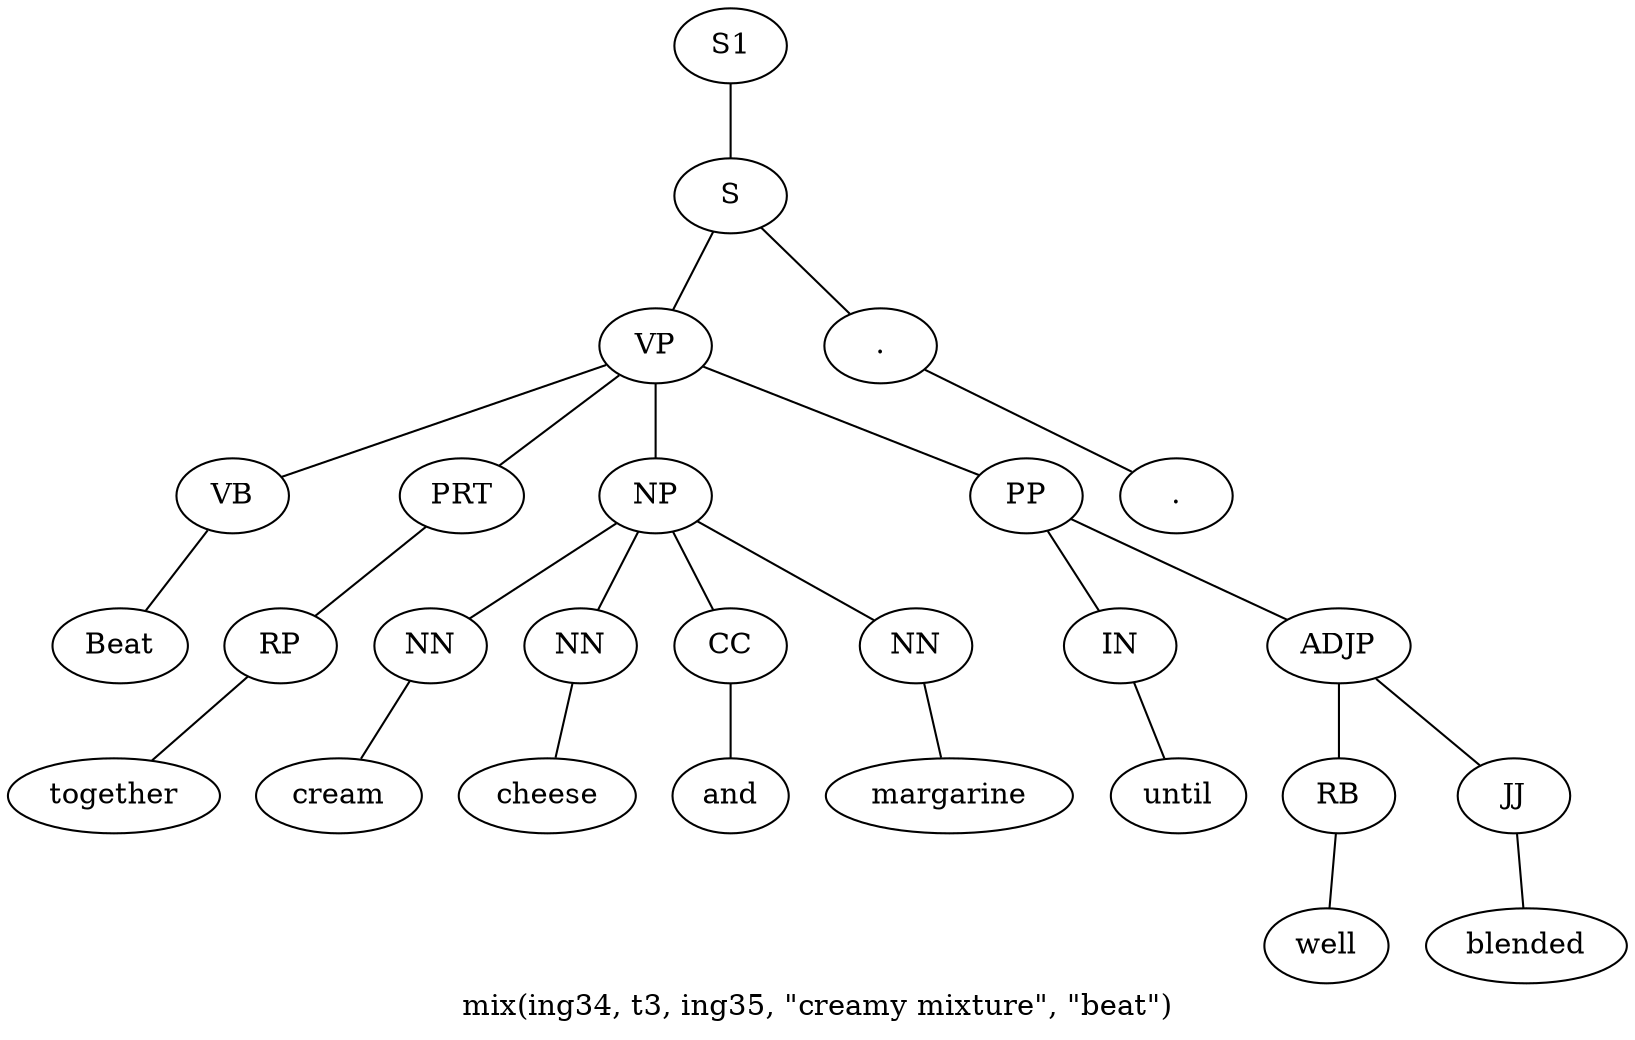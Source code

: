 graph SyntaxGraph {
	label = "mix(ing34, t3, ing35, \"creamy mixture\", \"beat\")";
	Node0 [label="S1"];
	Node1 [label="S"];
	Node2 [label="VP"];
	Node3 [label="VB"];
	Node4 [label="Beat"];
	Node5 [label="PRT"];
	Node6 [label="RP"];
	Node7 [label="together"];
	Node8 [label="NP"];
	Node9 [label="NN"];
	Node10 [label="cream"];
	Node11 [label="NN"];
	Node12 [label="cheese"];
	Node13 [label="CC"];
	Node14 [label="and"];
	Node15 [label="NN"];
	Node16 [label="margarine"];
	Node17 [label="PP"];
	Node18 [label="IN"];
	Node19 [label="until"];
	Node20 [label="ADJP"];
	Node21 [label="RB"];
	Node22 [label="well"];
	Node23 [label="JJ"];
	Node24 [label="blended"];
	Node25 [label="."];
	Node26 [label="."];

	Node0 -- Node1;
	Node1 -- Node2;
	Node1 -- Node25;
	Node2 -- Node3;
	Node2 -- Node5;
	Node2 -- Node8;
	Node2 -- Node17;
	Node3 -- Node4;
	Node5 -- Node6;
	Node6 -- Node7;
	Node8 -- Node9;
	Node8 -- Node11;
	Node8 -- Node13;
	Node8 -- Node15;
	Node9 -- Node10;
	Node11 -- Node12;
	Node13 -- Node14;
	Node15 -- Node16;
	Node17 -- Node18;
	Node17 -- Node20;
	Node18 -- Node19;
	Node20 -- Node21;
	Node20 -- Node23;
	Node21 -- Node22;
	Node23 -- Node24;
	Node25 -- Node26;
}